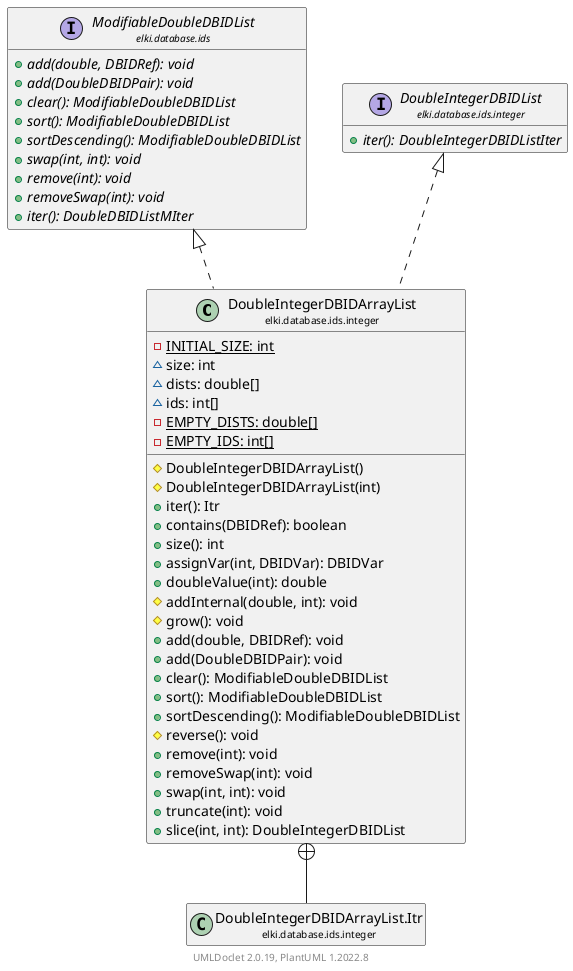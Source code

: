 @startuml
    remove .*\.(Instance|Par|Parameterizer|Factory)$
    set namespaceSeparator none
    hide empty fields
    hide empty methods

    class "<size:14>DoubleIntegerDBIDArrayList\n<size:10>elki.database.ids.integer" as elki.database.ids.integer.DoubleIntegerDBIDArrayList [[DoubleIntegerDBIDArrayList.html]] {
        {static} -INITIAL_SIZE: int
        ~size: int
        ~dists: double[]
        ~ids: int[]
        {static} -EMPTY_DISTS: double[]
        {static} -EMPTY_IDS: int[]
        #DoubleIntegerDBIDArrayList()
        #DoubleIntegerDBIDArrayList(int)
        +iter(): Itr
        +contains(DBIDRef): boolean
        +size(): int
        +assignVar(int, DBIDVar): DBIDVar
        +doubleValue(int): double
        #addInternal(double, int): void
        #grow(): void
        +add(double, DBIDRef): void
        +add(DoubleDBIDPair): void
        +clear(): ModifiableDoubleDBIDList
        +sort(): ModifiableDoubleDBIDList
        +sortDescending(): ModifiableDoubleDBIDList
        #reverse(): void
        +remove(int): void
        +removeSwap(int): void
        +swap(int, int): void
        +truncate(int): void
        +slice(int, int): DoubleIntegerDBIDList
    }

    interface "<size:14>ModifiableDoubleDBIDList\n<size:10>elki.database.ids" as elki.database.ids.ModifiableDoubleDBIDList [[../ModifiableDoubleDBIDList.html]] {
        {abstract} +add(double, DBIDRef): void
        {abstract} +add(DoubleDBIDPair): void
        {abstract} +clear(): ModifiableDoubleDBIDList
        {abstract} +sort(): ModifiableDoubleDBIDList
        {abstract} +sortDescending(): ModifiableDoubleDBIDList
        {abstract} +swap(int, int): void
        {abstract} +remove(int): void
        {abstract} +removeSwap(int): void
        {abstract} +iter(): DoubleDBIDListMIter
    }
    interface "<size:14>DoubleIntegerDBIDList\n<size:10>elki.database.ids.integer" as elki.database.ids.integer.DoubleIntegerDBIDList [[DoubleIntegerDBIDList.html]] {
        {abstract} +iter(): DoubleIntegerDBIDListIter
    }
    class "<size:14>DoubleIntegerDBIDArrayList.Itr\n<size:10>elki.database.ids.integer" as elki.database.ids.integer.DoubleIntegerDBIDArrayList.Itr [[DoubleIntegerDBIDArrayList.Itr.html]]

    elki.database.ids.ModifiableDoubleDBIDList <|.. elki.database.ids.integer.DoubleIntegerDBIDArrayList
    elki.database.ids.integer.DoubleIntegerDBIDList <|.. elki.database.ids.integer.DoubleIntegerDBIDArrayList
    elki.database.ids.integer.DoubleIntegerDBIDArrayList +-- elki.database.ids.integer.DoubleIntegerDBIDArrayList.Itr

    center footer UMLDoclet 2.0.19, PlantUML 1.2022.8
@enduml
